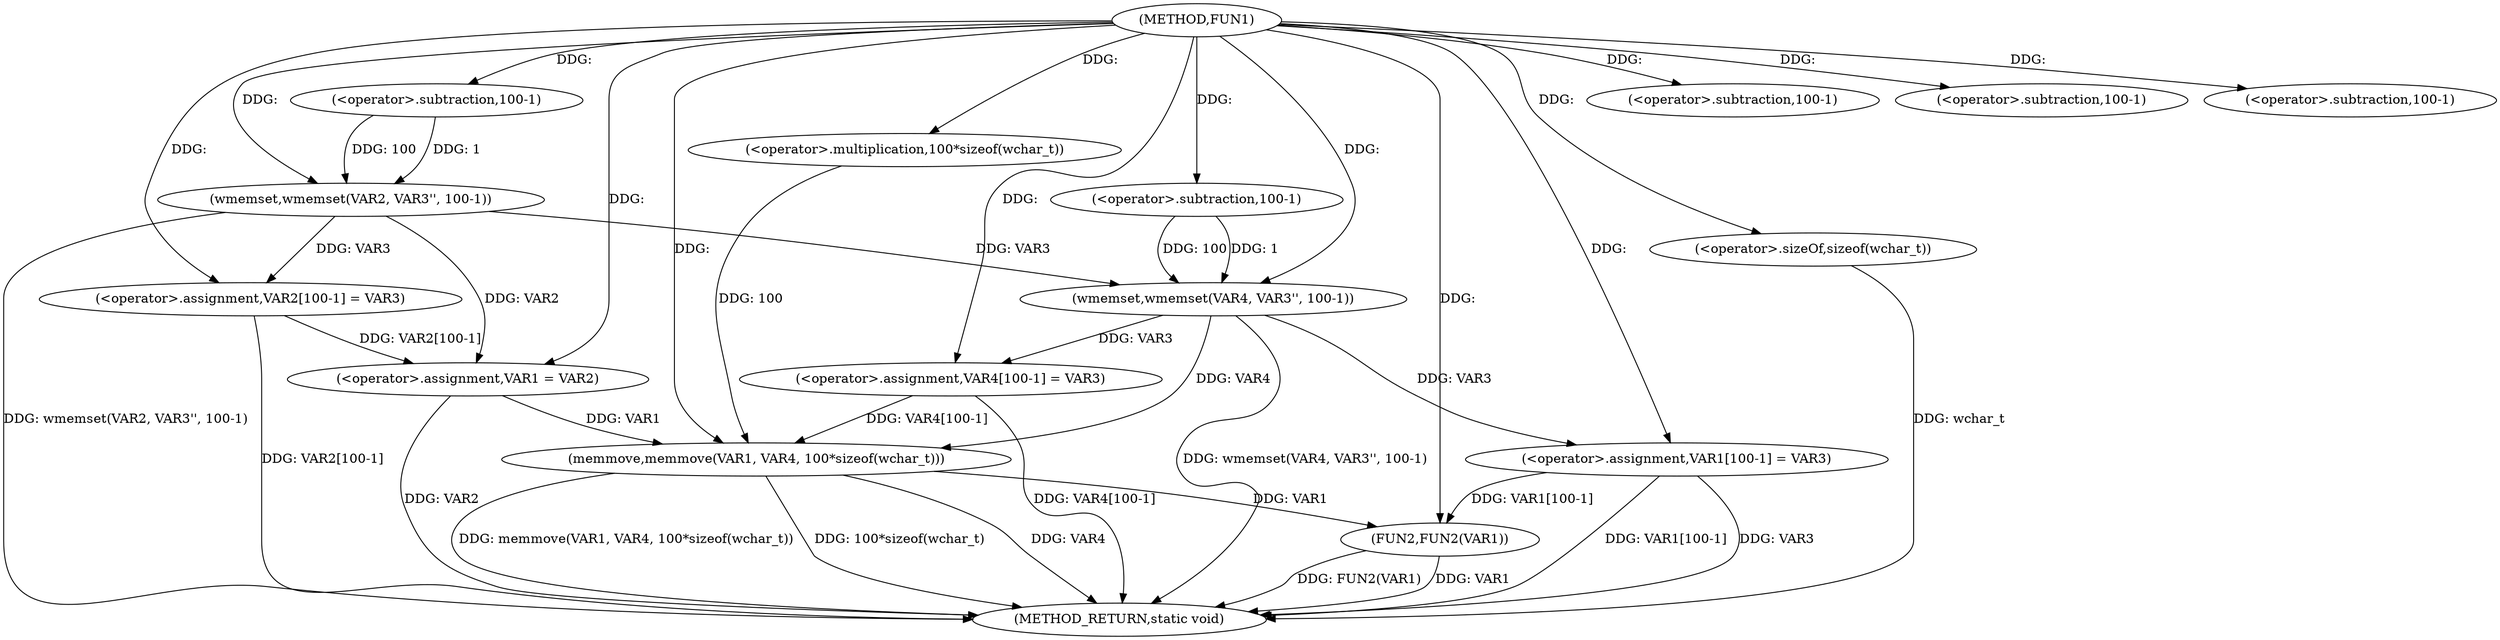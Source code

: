 digraph FUN1 {  
"1000100" [label = "(METHOD,FUN1)" ]
"1000151" [label = "(METHOD_RETURN,static void)" ]
"1000104" [label = "(wmemset,wmemset(VAR2, VAR3'', 100-1))" ]
"1000107" [label = "(<operator>.subtraction,100-1)" ]
"1000110" [label = "(<operator>.assignment,VAR2[100-1] = VAR3)" ]
"1000113" [label = "(<operator>.subtraction,100-1)" ]
"1000117" [label = "(<operator>.assignment,VAR1 = VAR2)" ]
"1000122" [label = "(wmemset,wmemset(VAR4, VAR3'', 100-1))" ]
"1000125" [label = "(<operator>.subtraction,100-1)" ]
"1000128" [label = "(<operator>.assignment,VAR4[100-1] = VAR3)" ]
"1000131" [label = "(<operator>.subtraction,100-1)" ]
"1000135" [label = "(memmove,memmove(VAR1, VAR4, 100*sizeof(wchar_t)))" ]
"1000138" [label = "(<operator>.multiplication,100*sizeof(wchar_t))" ]
"1000140" [label = "(<operator>.sizeOf,sizeof(wchar_t))" ]
"1000142" [label = "(<operator>.assignment,VAR1[100-1] = VAR3)" ]
"1000145" [label = "(<operator>.subtraction,100-1)" ]
"1000149" [label = "(FUN2,FUN2(VAR1))" ]
  "1000104" -> "1000151"  [ label = "DDG: wmemset(VAR2, VAR3'', 100-1)"] 
  "1000140" -> "1000151"  [ label = "DDG: wchar_t"] 
  "1000128" -> "1000151"  [ label = "DDG: VAR4[100-1]"] 
  "1000149" -> "1000151"  [ label = "DDG: VAR1"] 
  "1000117" -> "1000151"  [ label = "DDG: VAR2"] 
  "1000110" -> "1000151"  [ label = "DDG: VAR2[100-1]"] 
  "1000135" -> "1000151"  [ label = "DDG: VAR4"] 
  "1000149" -> "1000151"  [ label = "DDG: FUN2(VAR1)"] 
  "1000142" -> "1000151"  [ label = "DDG: VAR3"] 
  "1000135" -> "1000151"  [ label = "DDG: memmove(VAR1, VAR4, 100*sizeof(wchar_t))"] 
  "1000142" -> "1000151"  [ label = "DDG: VAR1[100-1]"] 
  "1000122" -> "1000151"  [ label = "DDG: wmemset(VAR4, VAR3'', 100-1)"] 
  "1000135" -> "1000151"  [ label = "DDG: 100*sizeof(wchar_t)"] 
  "1000100" -> "1000104"  [ label = "DDG: "] 
  "1000107" -> "1000104"  [ label = "DDG: 100"] 
  "1000107" -> "1000104"  [ label = "DDG: 1"] 
  "1000100" -> "1000107"  [ label = "DDG: "] 
  "1000104" -> "1000110"  [ label = "DDG: VAR3"] 
  "1000100" -> "1000110"  [ label = "DDG: "] 
  "1000100" -> "1000113"  [ label = "DDG: "] 
  "1000104" -> "1000117"  [ label = "DDG: VAR2"] 
  "1000110" -> "1000117"  [ label = "DDG: VAR2[100-1]"] 
  "1000100" -> "1000117"  [ label = "DDG: "] 
  "1000100" -> "1000122"  [ label = "DDG: "] 
  "1000104" -> "1000122"  [ label = "DDG: VAR3"] 
  "1000125" -> "1000122"  [ label = "DDG: 100"] 
  "1000125" -> "1000122"  [ label = "DDG: 1"] 
  "1000100" -> "1000125"  [ label = "DDG: "] 
  "1000122" -> "1000128"  [ label = "DDG: VAR3"] 
  "1000100" -> "1000128"  [ label = "DDG: "] 
  "1000100" -> "1000131"  [ label = "DDG: "] 
  "1000117" -> "1000135"  [ label = "DDG: VAR1"] 
  "1000100" -> "1000135"  [ label = "DDG: "] 
  "1000122" -> "1000135"  [ label = "DDG: VAR4"] 
  "1000128" -> "1000135"  [ label = "DDG: VAR4[100-1]"] 
  "1000138" -> "1000135"  [ label = "DDG: 100"] 
  "1000100" -> "1000138"  [ label = "DDG: "] 
  "1000100" -> "1000140"  [ label = "DDG: "] 
  "1000100" -> "1000142"  [ label = "DDG: "] 
  "1000122" -> "1000142"  [ label = "DDG: VAR3"] 
  "1000100" -> "1000145"  [ label = "DDG: "] 
  "1000142" -> "1000149"  [ label = "DDG: VAR1[100-1]"] 
  "1000135" -> "1000149"  [ label = "DDG: VAR1"] 
  "1000100" -> "1000149"  [ label = "DDG: "] 
}

